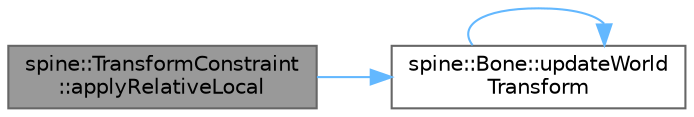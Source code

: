 digraph "spine::TransformConstraint::applyRelativeLocal"
{
 // LATEX_PDF_SIZE
  bgcolor="transparent";
  edge [fontname=Helvetica,fontsize=10,labelfontname=Helvetica,labelfontsize=10];
  node [fontname=Helvetica,fontsize=10,shape=box,height=0.2,width=0.4];
  rankdir="LR";
  Node1 [id="Node000001",label="spine::TransformConstraint\l::applyRelativeLocal",height=0.2,width=0.4,color="gray40", fillcolor="grey60", style="filled", fontcolor="black",tooltip=" "];
  Node1 -> Node2 [id="edge1_Node000001_Node000002",color="steelblue1",style="solid",tooltip=" "];
  Node2 [id="Node000002",label="spine::Bone::updateWorld\lTransform",height=0.2,width=0.4,color="grey40", fillcolor="white", style="filled",URL="$classspine_1_1_bone.html#aedeb976475a3a7a629d21968efa62409",tooltip="Computes the world transform using the parent bone and this bone's local transform."];
  Node2 -> Node2 [id="edge2_Node000002_Node000002",color="steelblue1",style="solid",tooltip=" "];
}
